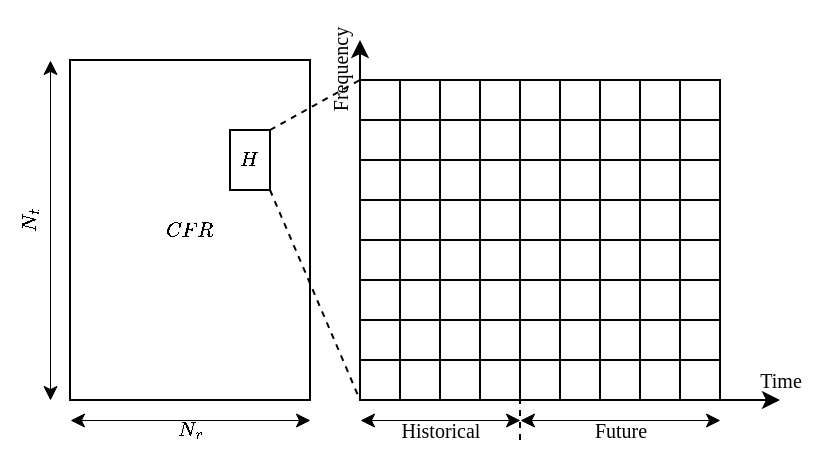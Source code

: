 <mxfile version="28.0.7">
  <diagram name="第 1 页" id="KlJC6zhfKSW6DCbhA5ee">
    <mxGraphModel dx="542" dy="359" grid="1" gridSize="10" guides="1" tooltips="1" connect="1" arrows="1" fold="1" page="1" pageScale="1" pageWidth="850" pageHeight="1100" math="1" shadow="0">
      <root>
        <mxCell id="0" />
        <mxCell id="1" parent="0" />
        <mxCell id="Ckq702j_ndM2lnB-2Poi-1" value="" style="endArrow=classic;html=1;rounded=0;" parent="1" edge="1">
          <mxGeometry width="50" height="50" relative="1" as="geometry">
            <mxPoint x="200" y="220" as="sourcePoint" />
            <mxPoint x="410" y="220" as="targetPoint" />
          </mxGeometry>
        </mxCell>
        <mxCell id="Ckq702j_ndM2lnB-2Poi-2" value="" style="endArrow=classic;html=1;rounded=0;" parent="1" edge="1">
          <mxGeometry width="50" height="50" relative="1" as="geometry">
            <mxPoint x="200" y="220" as="sourcePoint" />
            <mxPoint x="200" y="40" as="targetPoint" />
          </mxGeometry>
        </mxCell>
        <mxCell id="Ckq702j_ndM2lnB-2Poi-14" value="" style="group" parent="1" vertex="1" connectable="0">
          <mxGeometry x="200" y="200" width="230" height="27.5" as="geometry" />
        </mxCell>
        <mxCell id="Ckq702j_ndM2lnB-2Poi-3" value="" style="rounded=0;whiteSpace=wrap;html=1;" parent="Ckq702j_ndM2lnB-2Poi-14" vertex="1">
          <mxGeometry width="20" height="20" as="geometry" />
        </mxCell>
        <mxCell id="Ckq702j_ndM2lnB-2Poi-4" value="" style="rounded=0;whiteSpace=wrap;html=1;" parent="Ckq702j_ndM2lnB-2Poi-14" vertex="1">
          <mxGeometry x="20" width="20" height="20" as="geometry" />
        </mxCell>
        <mxCell id="Ckq702j_ndM2lnB-2Poi-5" value="" style="rounded=0;whiteSpace=wrap;html=1;" parent="Ckq702j_ndM2lnB-2Poi-14" vertex="1">
          <mxGeometry x="60" width="20" height="20" as="geometry" />
        </mxCell>
        <mxCell id="Ckq702j_ndM2lnB-2Poi-6" value="" style="rounded=0;whiteSpace=wrap;html=1;" parent="Ckq702j_ndM2lnB-2Poi-14" vertex="1">
          <mxGeometry x="40" width="20" height="20" as="geometry" />
        </mxCell>
        <mxCell id="Ckq702j_ndM2lnB-2Poi-8" value="" style="rounded=0;whiteSpace=wrap;html=1;" parent="Ckq702j_ndM2lnB-2Poi-14" vertex="1">
          <mxGeometry x="80" width="20" height="20" as="geometry" />
        </mxCell>
        <mxCell id="Ckq702j_ndM2lnB-2Poi-9" value="" style="rounded=0;whiteSpace=wrap;html=1;" parent="Ckq702j_ndM2lnB-2Poi-14" vertex="1">
          <mxGeometry x="140" width="20" height="20" as="geometry" />
        </mxCell>
        <mxCell id="Ckq702j_ndM2lnB-2Poi-10" value="" style="rounded=0;whiteSpace=wrap;html=1;" parent="Ckq702j_ndM2lnB-2Poi-14" vertex="1">
          <mxGeometry x="120" width="20" height="20" as="geometry" />
        </mxCell>
        <mxCell id="Ckq702j_ndM2lnB-2Poi-11" value="" style="rounded=0;whiteSpace=wrap;html=1;" parent="Ckq702j_ndM2lnB-2Poi-14" vertex="1">
          <mxGeometry x="160" width="20" height="20" as="geometry" />
        </mxCell>
        <mxCell id="Ckq702j_ndM2lnB-2Poi-12" value="" style="rounded=0;whiteSpace=wrap;html=1;" parent="Ckq702j_ndM2lnB-2Poi-14" vertex="1">
          <mxGeometry x="100" width="20" height="20" as="geometry" />
        </mxCell>
        <mxCell id="Ckq702j_ndM2lnB-2Poi-117" value="&lt;font face=&quot;Times New Roman&quot; style=&quot;font-size: 10px;&quot;&gt;Time&lt;/font&gt;" style="text;html=1;align=center;verticalAlign=middle;resizable=0;points=[];autosize=1;strokeColor=none;fillColor=none;" parent="Ckq702j_ndM2lnB-2Poi-14" vertex="1">
          <mxGeometry x="190" y="-5" width="40" height="30" as="geometry" />
        </mxCell>
        <mxCell id="Ckq702j_ndM2lnB-2Poi-15" value="" style="group" parent="1" vertex="1" connectable="0">
          <mxGeometry x="200" y="180" width="200" height="20" as="geometry" />
        </mxCell>
        <mxCell id="Ckq702j_ndM2lnB-2Poi-16" value="" style="rounded=0;whiteSpace=wrap;html=1;" parent="Ckq702j_ndM2lnB-2Poi-15" vertex="1">
          <mxGeometry width="20" height="20" as="geometry" />
        </mxCell>
        <mxCell id="Ckq702j_ndM2lnB-2Poi-17" value="" style="rounded=0;whiteSpace=wrap;html=1;" parent="Ckq702j_ndM2lnB-2Poi-15" vertex="1">
          <mxGeometry x="20" width="20" height="20" as="geometry" />
        </mxCell>
        <mxCell id="Ckq702j_ndM2lnB-2Poi-18" value="" style="rounded=0;whiteSpace=wrap;html=1;" parent="Ckq702j_ndM2lnB-2Poi-15" vertex="1">
          <mxGeometry x="60" width="20" height="20" as="geometry" />
        </mxCell>
        <mxCell id="Ckq702j_ndM2lnB-2Poi-19" value="" style="rounded=0;whiteSpace=wrap;html=1;" parent="Ckq702j_ndM2lnB-2Poi-15" vertex="1">
          <mxGeometry x="40" width="20" height="20" as="geometry" />
        </mxCell>
        <mxCell id="Ckq702j_ndM2lnB-2Poi-20" value="" style="rounded=0;whiteSpace=wrap;html=1;" parent="Ckq702j_ndM2lnB-2Poi-15" vertex="1">
          <mxGeometry x="80" width="20" height="20" as="geometry" />
        </mxCell>
        <mxCell id="Ckq702j_ndM2lnB-2Poi-21" value="" style="rounded=0;whiteSpace=wrap;html=1;" parent="Ckq702j_ndM2lnB-2Poi-15" vertex="1">
          <mxGeometry x="140" width="20" height="20" as="geometry" />
        </mxCell>
        <mxCell id="Ckq702j_ndM2lnB-2Poi-22" value="" style="rounded=0;whiteSpace=wrap;html=1;" parent="Ckq702j_ndM2lnB-2Poi-15" vertex="1">
          <mxGeometry x="120" width="20" height="20" as="geometry" />
        </mxCell>
        <mxCell id="Ckq702j_ndM2lnB-2Poi-23" value="" style="rounded=0;whiteSpace=wrap;html=1;" parent="Ckq702j_ndM2lnB-2Poi-15" vertex="1">
          <mxGeometry x="160" width="20" height="20" as="geometry" />
        </mxCell>
        <mxCell id="Ckq702j_ndM2lnB-2Poi-24" value="" style="rounded=0;whiteSpace=wrap;html=1;" parent="Ckq702j_ndM2lnB-2Poi-15" vertex="1">
          <mxGeometry x="100" width="20" height="20" as="geometry" />
        </mxCell>
        <mxCell id="Ckq702j_ndM2lnB-2Poi-26" value="" style="group" parent="1" vertex="1" connectable="0">
          <mxGeometry x="200" y="140" width="200" height="20" as="geometry" />
        </mxCell>
        <mxCell id="Ckq702j_ndM2lnB-2Poi-27" value="" style="rounded=0;whiteSpace=wrap;html=1;" parent="Ckq702j_ndM2lnB-2Poi-26" vertex="1">
          <mxGeometry width="20" height="20" as="geometry" />
        </mxCell>
        <mxCell id="Ckq702j_ndM2lnB-2Poi-28" value="" style="rounded=0;whiteSpace=wrap;html=1;" parent="Ckq702j_ndM2lnB-2Poi-26" vertex="1">
          <mxGeometry x="20" width="20" height="20" as="geometry" />
        </mxCell>
        <mxCell id="Ckq702j_ndM2lnB-2Poi-29" value="" style="rounded=0;whiteSpace=wrap;html=1;" parent="Ckq702j_ndM2lnB-2Poi-26" vertex="1">
          <mxGeometry x="60" width="20" height="20" as="geometry" />
        </mxCell>
        <mxCell id="Ckq702j_ndM2lnB-2Poi-30" value="" style="rounded=0;whiteSpace=wrap;html=1;" parent="Ckq702j_ndM2lnB-2Poi-26" vertex="1">
          <mxGeometry x="40" width="20" height="20" as="geometry" />
        </mxCell>
        <mxCell id="Ckq702j_ndM2lnB-2Poi-31" value="" style="rounded=0;whiteSpace=wrap;html=1;" parent="Ckq702j_ndM2lnB-2Poi-26" vertex="1">
          <mxGeometry x="80" width="20" height="20" as="geometry" />
        </mxCell>
        <mxCell id="Ckq702j_ndM2lnB-2Poi-32" value="" style="rounded=0;whiteSpace=wrap;html=1;" parent="Ckq702j_ndM2lnB-2Poi-26" vertex="1">
          <mxGeometry x="140" width="20" height="20" as="geometry" />
        </mxCell>
        <mxCell id="Ckq702j_ndM2lnB-2Poi-33" value="" style="rounded=0;whiteSpace=wrap;html=1;" parent="Ckq702j_ndM2lnB-2Poi-26" vertex="1">
          <mxGeometry x="120" width="20" height="20" as="geometry" />
        </mxCell>
        <mxCell id="Ckq702j_ndM2lnB-2Poi-34" value="" style="rounded=0;whiteSpace=wrap;html=1;" parent="Ckq702j_ndM2lnB-2Poi-26" vertex="1">
          <mxGeometry x="160" width="20" height="20" as="geometry" />
        </mxCell>
        <mxCell id="Ckq702j_ndM2lnB-2Poi-35" value="" style="rounded=0;whiteSpace=wrap;html=1;" parent="Ckq702j_ndM2lnB-2Poi-26" vertex="1">
          <mxGeometry x="100" width="20" height="20" as="geometry" />
        </mxCell>
        <mxCell id="Ckq702j_ndM2lnB-2Poi-37" value="" style="group" parent="1" vertex="1" connectable="0">
          <mxGeometry x="200" y="160" width="200" height="20" as="geometry" />
        </mxCell>
        <mxCell id="Ckq702j_ndM2lnB-2Poi-38" value="" style="rounded=0;whiteSpace=wrap;html=1;" parent="Ckq702j_ndM2lnB-2Poi-37" vertex="1">
          <mxGeometry width="20" height="20" as="geometry" />
        </mxCell>
        <mxCell id="Ckq702j_ndM2lnB-2Poi-39" value="" style="rounded=0;whiteSpace=wrap;html=1;" parent="Ckq702j_ndM2lnB-2Poi-37" vertex="1">
          <mxGeometry x="20" width="20" height="20" as="geometry" />
        </mxCell>
        <mxCell id="Ckq702j_ndM2lnB-2Poi-40" value="" style="rounded=0;whiteSpace=wrap;html=1;" parent="Ckq702j_ndM2lnB-2Poi-37" vertex="1">
          <mxGeometry x="60" width="20" height="20" as="geometry" />
        </mxCell>
        <mxCell id="Ckq702j_ndM2lnB-2Poi-41" value="" style="rounded=0;whiteSpace=wrap;html=1;" parent="Ckq702j_ndM2lnB-2Poi-37" vertex="1">
          <mxGeometry x="40" width="20" height="20" as="geometry" />
        </mxCell>
        <mxCell id="Ckq702j_ndM2lnB-2Poi-42" value="" style="rounded=0;whiteSpace=wrap;html=1;" parent="Ckq702j_ndM2lnB-2Poi-37" vertex="1">
          <mxGeometry x="80" width="20" height="20" as="geometry" />
        </mxCell>
        <mxCell id="Ckq702j_ndM2lnB-2Poi-43" value="" style="rounded=0;whiteSpace=wrap;html=1;" parent="Ckq702j_ndM2lnB-2Poi-37" vertex="1">
          <mxGeometry x="140" width="20" height="20" as="geometry" />
        </mxCell>
        <mxCell id="Ckq702j_ndM2lnB-2Poi-44" value="" style="rounded=0;whiteSpace=wrap;html=1;" parent="Ckq702j_ndM2lnB-2Poi-37" vertex="1">
          <mxGeometry x="120" width="20" height="20" as="geometry" />
        </mxCell>
        <mxCell id="Ckq702j_ndM2lnB-2Poi-45" value="" style="rounded=0;whiteSpace=wrap;html=1;" parent="Ckq702j_ndM2lnB-2Poi-37" vertex="1">
          <mxGeometry x="160" width="20" height="20" as="geometry" />
        </mxCell>
        <mxCell id="Ckq702j_ndM2lnB-2Poi-46" value="" style="rounded=0;whiteSpace=wrap;html=1;" parent="Ckq702j_ndM2lnB-2Poi-37" vertex="1">
          <mxGeometry x="100" width="20" height="20" as="geometry" />
        </mxCell>
        <mxCell id="Ckq702j_ndM2lnB-2Poi-48" value="" style="group" parent="1" vertex="1" connectable="0">
          <mxGeometry x="200" y="120" width="200" height="20" as="geometry" />
        </mxCell>
        <mxCell id="Ckq702j_ndM2lnB-2Poi-49" value="" style="rounded=0;whiteSpace=wrap;html=1;" parent="Ckq702j_ndM2lnB-2Poi-48" vertex="1">
          <mxGeometry width="20" height="20" as="geometry" />
        </mxCell>
        <mxCell id="Ckq702j_ndM2lnB-2Poi-50" value="" style="rounded=0;whiteSpace=wrap;html=1;" parent="Ckq702j_ndM2lnB-2Poi-48" vertex="1">
          <mxGeometry x="20" width="20" height="20" as="geometry" />
        </mxCell>
        <mxCell id="Ckq702j_ndM2lnB-2Poi-51" value="" style="rounded=0;whiteSpace=wrap;html=1;" parent="Ckq702j_ndM2lnB-2Poi-48" vertex="1">
          <mxGeometry x="60" width="20" height="20" as="geometry" />
        </mxCell>
        <mxCell id="Ckq702j_ndM2lnB-2Poi-52" value="" style="rounded=0;whiteSpace=wrap;html=1;" parent="Ckq702j_ndM2lnB-2Poi-48" vertex="1">
          <mxGeometry x="40" width="20" height="20" as="geometry" />
        </mxCell>
        <mxCell id="Ckq702j_ndM2lnB-2Poi-53" value="" style="rounded=0;whiteSpace=wrap;html=1;" parent="Ckq702j_ndM2lnB-2Poi-48" vertex="1">
          <mxGeometry x="80" width="20" height="20" as="geometry" />
        </mxCell>
        <mxCell id="Ckq702j_ndM2lnB-2Poi-54" value="" style="rounded=0;whiteSpace=wrap;html=1;" parent="Ckq702j_ndM2lnB-2Poi-48" vertex="1">
          <mxGeometry x="140" width="20" height="20" as="geometry" />
        </mxCell>
        <mxCell id="Ckq702j_ndM2lnB-2Poi-55" value="" style="rounded=0;whiteSpace=wrap;html=1;" parent="Ckq702j_ndM2lnB-2Poi-48" vertex="1">
          <mxGeometry x="120" width="20" height="20" as="geometry" />
        </mxCell>
        <mxCell id="Ckq702j_ndM2lnB-2Poi-56" value="" style="rounded=0;whiteSpace=wrap;html=1;" parent="Ckq702j_ndM2lnB-2Poi-48" vertex="1">
          <mxGeometry x="160" width="20" height="20" as="geometry" />
        </mxCell>
        <mxCell id="Ckq702j_ndM2lnB-2Poi-57" value="" style="rounded=0;whiteSpace=wrap;html=1;" parent="Ckq702j_ndM2lnB-2Poi-48" vertex="1">
          <mxGeometry x="100" width="20" height="20" as="geometry" />
        </mxCell>
        <mxCell id="Ckq702j_ndM2lnB-2Poi-59" value="" style="group" parent="1" vertex="1" connectable="0">
          <mxGeometry x="200" y="100" width="200" height="20" as="geometry" />
        </mxCell>
        <mxCell id="Ckq702j_ndM2lnB-2Poi-60" value="" style="rounded=0;whiteSpace=wrap;html=1;" parent="Ckq702j_ndM2lnB-2Poi-59" vertex="1">
          <mxGeometry width="20" height="20" as="geometry" />
        </mxCell>
        <mxCell id="Ckq702j_ndM2lnB-2Poi-61" value="" style="rounded=0;whiteSpace=wrap;html=1;" parent="Ckq702j_ndM2lnB-2Poi-59" vertex="1">
          <mxGeometry x="20" width="20" height="20" as="geometry" />
        </mxCell>
        <mxCell id="Ckq702j_ndM2lnB-2Poi-62" value="" style="rounded=0;whiteSpace=wrap;html=1;" parent="Ckq702j_ndM2lnB-2Poi-59" vertex="1">
          <mxGeometry x="60" width="20" height="20" as="geometry" />
        </mxCell>
        <mxCell id="Ckq702j_ndM2lnB-2Poi-63" value="" style="rounded=0;whiteSpace=wrap;html=1;" parent="Ckq702j_ndM2lnB-2Poi-59" vertex="1">
          <mxGeometry x="40" width="20" height="20" as="geometry" />
        </mxCell>
        <mxCell id="Ckq702j_ndM2lnB-2Poi-64" value="" style="rounded=0;whiteSpace=wrap;html=1;" parent="Ckq702j_ndM2lnB-2Poi-59" vertex="1">
          <mxGeometry x="80" width="20" height="20" as="geometry" />
        </mxCell>
        <mxCell id="Ckq702j_ndM2lnB-2Poi-65" value="" style="rounded=0;whiteSpace=wrap;html=1;" parent="Ckq702j_ndM2lnB-2Poi-59" vertex="1">
          <mxGeometry x="140" width="20" height="20" as="geometry" />
        </mxCell>
        <mxCell id="Ckq702j_ndM2lnB-2Poi-66" value="" style="rounded=0;whiteSpace=wrap;html=1;" parent="Ckq702j_ndM2lnB-2Poi-59" vertex="1">
          <mxGeometry x="120" width="20" height="20" as="geometry" />
        </mxCell>
        <mxCell id="Ckq702j_ndM2lnB-2Poi-67" value="" style="rounded=0;whiteSpace=wrap;html=1;" parent="Ckq702j_ndM2lnB-2Poi-59" vertex="1">
          <mxGeometry x="160" width="20" height="20" as="geometry" />
        </mxCell>
        <mxCell id="Ckq702j_ndM2lnB-2Poi-68" value="" style="rounded=0;whiteSpace=wrap;html=1;" parent="Ckq702j_ndM2lnB-2Poi-59" vertex="1">
          <mxGeometry x="100" width="20" height="20" as="geometry" />
        </mxCell>
        <mxCell id="Ckq702j_ndM2lnB-2Poi-70" value="" style="group" parent="1" vertex="1" connectable="0">
          <mxGeometry x="200" y="80" width="200" height="20" as="geometry" />
        </mxCell>
        <mxCell id="Ckq702j_ndM2lnB-2Poi-71" value="" style="rounded=0;whiteSpace=wrap;html=1;" parent="Ckq702j_ndM2lnB-2Poi-70" vertex="1">
          <mxGeometry width="20" height="20" as="geometry" />
        </mxCell>
        <mxCell id="Ckq702j_ndM2lnB-2Poi-72" value="" style="rounded=0;whiteSpace=wrap;html=1;" parent="Ckq702j_ndM2lnB-2Poi-70" vertex="1">
          <mxGeometry x="20" width="20" height="20" as="geometry" />
        </mxCell>
        <mxCell id="Ckq702j_ndM2lnB-2Poi-73" value="" style="rounded=0;whiteSpace=wrap;html=1;" parent="Ckq702j_ndM2lnB-2Poi-70" vertex="1">
          <mxGeometry x="60" width="20" height="20" as="geometry" />
        </mxCell>
        <mxCell id="Ckq702j_ndM2lnB-2Poi-74" value="" style="rounded=0;whiteSpace=wrap;html=1;" parent="Ckq702j_ndM2lnB-2Poi-70" vertex="1">
          <mxGeometry x="40" width="20" height="20" as="geometry" />
        </mxCell>
        <mxCell id="Ckq702j_ndM2lnB-2Poi-75" value="" style="rounded=0;whiteSpace=wrap;html=1;" parent="Ckq702j_ndM2lnB-2Poi-70" vertex="1">
          <mxGeometry x="80" width="20" height="20" as="geometry" />
        </mxCell>
        <mxCell id="Ckq702j_ndM2lnB-2Poi-76" value="" style="rounded=0;whiteSpace=wrap;html=1;" parent="Ckq702j_ndM2lnB-2Poi-70" vertex="1">
          <mxGeometry x="140" width="20" height="20" as="geometry" />
        </mxCell>
        <mxCell id="Ckq702j_ndM2lnB-2Poi-77" value="" style="rounded=0;whiteSpace=wrap;html=1;" parent="Ckq702j_ndM2lnB-2Poi-70" vertex="1">
          <mxGeometry x="120" width="20" height="20" as="geometry" />
        </mxCell>
        <mxCell id="Ckq702j_ndM2lnB-2Poi-78" value="" style="rounded=0;whiteSpace=wrap;html=1;" parent="Ckq702j_ndM2lnB-2Poi-70" vertex="1">
          <mxGeometry x="160" width="20" height="20" as="geometry" />
        </mxCell>
        <mxCell id="Ckq702j_ndM2lnB-2Poi-79" value="" style="rounded=0;whiteSpace=wrap;html=1;" parent="Ckq702j_ndM2lnB-2Poi-70" vertex="1">
          <mxGeometry x="100" width="20" height="20" as="geometry" />
        </mxCell>
        <mxCell id="Ckq702j_ndM2lnB-2Poi-81" value="" style="group" parent="1" vertex="1" connectable="0">
          <mxGeometry x="200" y="60" width="200" height="20" as="geometry" />
        </mxCell>
        <mxCell id="Ckq702j_ndM2lnB-2Poi-82" value="" style="rounded=0;whiteSpace=wrap;html=1;" parent="Ckq702j_ndM2lnB-2Poi-81" vertex="1">
          <mxGeometry width="20" height="20" as="geometry" />
        </mxCell>
        <mxCell id="Ckq702j_ndM2lnB-2Poi-83" value="" style="rounded=0;whiteSpace=wrap;html=1;" parent="Ckq702j_ndM2lnB-2Poi-81" vertex="1">
          <mxGeometry x="20" width="20" height="20" as="geometry" />
        </mxCell>
        <mxCell id="Ckq702j_ndM2lnB-2Poi-84" value="" style="rounded=0;whiteSpace=wrap;html=1;" parent="Ckq702j_ndM2lnB-2Poi-81" vertex="1">
          <mxGeometry x="60" width="20" height="20" as="geometry" />
        </mxCell>
        <mxCell id="Ckq702j_ndM2lnB-2Poi-85" value="" style="rounded=0;whiteSpace=wrap;html=1;" parent="Ckq702j_ndM2lnB-2Poi-81" vertex="1">
          <mxGeometry x="40" width="20" height="20" as="geometry" />
        </mxCell>
        <mxCell id="Ckq702j_ndM2lnB-2Poi-86" value="" style="rounded=0;whiteSpace=wrap;html=1;" parent="Ckq702j_ndM2lnB-2Poi-81" vertex="1">
          <mxGeometry x="80" width="20" height="20" as="geometry" />
        </mxCell>
        <mxCell id="Ckq702j_ndM2lnB-2Poi-87" value="" style="rounded=0;whiteSpace=wrap;html=1;" parent="Ckq702j_ndM2lnB-2Poi-81" vertex="1">
          <mxGeometry x="140" width="20" height="20" as="geometry" />
        </mxCell>
        <mxCell id="Ckq702j_ndM2lnB-2Poi-88" value="" style="rounded=0;whiteSpace=wrap;html=1;" parent="Ckq702j_ndM2lnB-2Poi-81" vertex="1">
          <mxGeometry x="120" width="20" height="20" as="geometry" />
        </mxCell>
        <mxCell id="Ckq702j_ndM2lnB-2Poi-89" value="" style="rounded=0;whiteSpace=wrap;html=1;" parent="Ckq702j_ndM2lnB-2Poi-81" vertex="1">
          <mxGeometry x="160" width="20" height="20" as="geometry" />
        </mxCell>
        <mxCell id="Ckq702j_ndM2lnB-2Poi-90" value="" style="rounded=0;whiteSpace=wrap;html=1;" parent="Ckq702j_ndM2lnB-2Poi-81" vertex="1">
          <mxGeometry x="100" width="20" height="20" as="geometry" />
        </mxCell>
        <mxCell id="Ckq702j_ndM2lnB-2Poi-118" value="&lt;font face=&quot;Times New Roman&quot; style=&quot;font-size: 10px;&quot;&gt;Frequency&lt;/font&gt;" style="text;html=1;align=center;verticalAlign=middle;resizable=0;points=[];autosize=1;strokeColor=none;fillColor=none;rotation=-90;" parent="1" vertex="1">
          <mxGeometry x="155" y="40" width="70" height="30" as="geometry" />
        </mxCell>
        <mxCell id="Ckq702j_ndM2lnB-2Poi-119" value="" style="endArrow=none;html=1;rounded=0;entryX=1;entryY=1;entryDx=0;entryDy=0;dashed=1;" parent="1" target="Ckq702j_ndM2lnB-2Poi-5" edge="1">
          <mxGeometry width="50" height="50" relative="1" as="geometry">
            <mxPoint x="280" y="240" as="sourcePoint" />
            <mxPoint x="400" y="170" as="targetPoint" />
          </mxGeometry>
        </mxCell>
        <mxCell id="Ckq702j_ndM2lnB-2Poi-123" value="" style="endArrow=classic;startArrow=classic;html=1;rounded=0;strokeWidth=0.5;" parent="1" edge="1">
          <mxGeometry width="50" height="50" relative="1" as="geometry">
            <mxPoint x="200" y="230" as="sourcePoint" />
            <mxPoint x="280" y="230" as="targetPoint" />
          </mxGeometry>
        </mxCell>
        <mxCell id="Ckq702j_ndM2lnB-2Poi-124" value="&lt;font face=&quot;Times New Roman&quot; style=&quot;font-size: 10px;&quot;&gt;Historical&lt;/font&gt;" style="text;html=1;align=center;verticalAlign=middle;resizable=0;points=[];autosize=1;strokeColor=none;fillColor=none;" parent="1" vertex="1">
          <mxGeometry x="210" y="220" width="60" height="30" as="geometry" />
        </mxCell>
        <mxCell id="Ckq702j_ndM2lnB-2Poi-125" value="" style="endArrow=classic;startArrow=classic;html=1;rounded=0;strokeWidth=0.5;" parent="1" edge="1">
          <mxGeometry width="50" height="50" relative="1" as="geometry">
            <mxPoint x="280" y="230" as="sourcePoint" />
            <mxPoint x="380" y="230" as="targetPoint" />
          </mxGeometry>
        </mxCell>
        <mxCell id="Ckq702j_ndM2lnB-2Poi-126" value="&lt;font face=&quot;Times New Roman&quot; style=&quot;font-size: 10px;&quot;&gt;Future&lt;/font&gt;" style="text;html=1;align=center;verticalAlign=middle;resizable=0;points=[];autosize=1;strokeColor=none;fillColor=none;" parent="1" vertex="1">
          <mxGeometry x="305" y="220" width="50" height="30" as="geometry" />
        </mxCell>
        <mxCell id="Ckq702j_ndM2lnB-2Poi-127" value="&lt;font style=&quot;font-size: 10px;&quot; face=&quot;Times New Roman&quot;&gt;\[CFR\]&lt;/font&gt;" style="rounded=0;whiteSpace=wrap;html=1;" parent="1" vertex="1">
          <mxGeometry x="55" y="50" width="120" height="170" as="geometry" />
        </mxCell>
        <mxCell id="Ckq702j_ndM2lnB-2Poi-128" value="&lt;font face=&quot;Times New Roman&quot; style=&quot;font-size: 10px;&quot;&gt;\[H\]&lt;/font&gt;" style="rounded=0;whiteSpace=wrap;html=1;" parent="1" vertex="1">
          <mxGeometry x="135" y="85" width="20" height="30" as="geometry" />
        </mxCell>
        <mxCell id="Ckq702j_ndM2lnB-2Poi-130" value="" style="endArrow=none;dashed=1;html=1;rounded=0;exitX=1;exitY=1;exitDx=0;exitDy=0;entryX=0;entryY=1;entryDx=0;entryDy=0;" parent="1" source="Ckq702j_ndM2lnB-2Poi-128" target="Ckq702j_ndM2lnB-2Poi-3" edge="1">
          <mxGeometry width="50" height="50" relative="1" as="geometry">
            <mxPoint x="320" y="220" as="sourcePoint" />
            <mxPoint x="200" y="230" as="targetPoint" />
          </mxGeometry>
        </mxCell>
        <mxCell id="Ckq702j_ndM2lnB-2Poi-131" value="" style="endArrow=none;dashed=1;html=1;rounded=0;exitX=1;exitY=0;exitDx=0;exitDy=0;entryX=0;entryY=0;entryDx=0;entryDy=0;" parent="1" source="Ckq702j_ndM2lnB-2Poi-128" target="Ckq702j_ndM2lnB-2Poi-82" edge="1">
          <mxGeometry width="50" height="50" relative="1" as="geometry">
            <mxPoint x="420" y="140" as="sourcePoint" />
            <mxPoint x="460" y="240" as="targetPoint" />
          </mxGeometry>
        </mxCell>
        <mxCell id="Ckq702j_ndM2lnB-2Poi-132" value="" style="endArrow=classic;startArrow=classic;html=1;rounded=0;strokeWidth=0.5;" parent="1" edge="1">
          <mxGeometry width="50" height="50" relative="1" as="geometry">
            <mxPoint x="55" y="230" as="sourcePoint" />
            <mxPoint x="175" y="230" as="targetPoint" />
          </mxGeometry>
        </mxCell>
        <mxCell id="Ckq702j_ndM2lnB-2Poi-133" value="&lt;font face=&quot;Times New Roman&quot; style=&quot;font-size: 10px;&quot;&gt;\[N_r\]&lt;/font&gt;" style="text;html=1;align=center;verticalAlign=middle;resizable=0;points=[];autosize=1;strokeColor=none;fillColor=none;" parent="1" vertex="1">
          <mxGeometry x="90" y="220" width="50" height="30" as="geometry" />
        </mxCell>
        <mxCell id="Ckq702j_ndM2lnB-2Poi-134" value="&lt;font face=&quot;Times New Roman&quot; style=&quot;font-size: 10px;&quot;&gt;\[N_t\]&lt;/font&gt;" style="text;html=1;align=center;verticalAlign=middle;resizable=0;points=[];autosize=1;strokeColor=none;fillColor=none;rotation=-90;" parent="1" vertex="1">
          <mxGeometry x="10" y="115" width="50" height="30" as="geometry" />
        </mxCell>
        <mxCell id="Ckq702j_ndM2lnB-2Poi-135" value="" style="endArrow=classic;startArrow=classic;html=1;rounded=0;strokeWidth=0.5;" parent="1" edge="1">
          <mxGeometry width="50" height="50" relative="1" as="geometry">
            <mxPoint x="45" y="220" as="sourcePoint" />
            <mxPoint x="45" y="50" as="targetPoint" />
          </mxGeometry>
        </mxCell>
      </root>
    </mxGraphModel>
  </diagram>
</mxfile>
